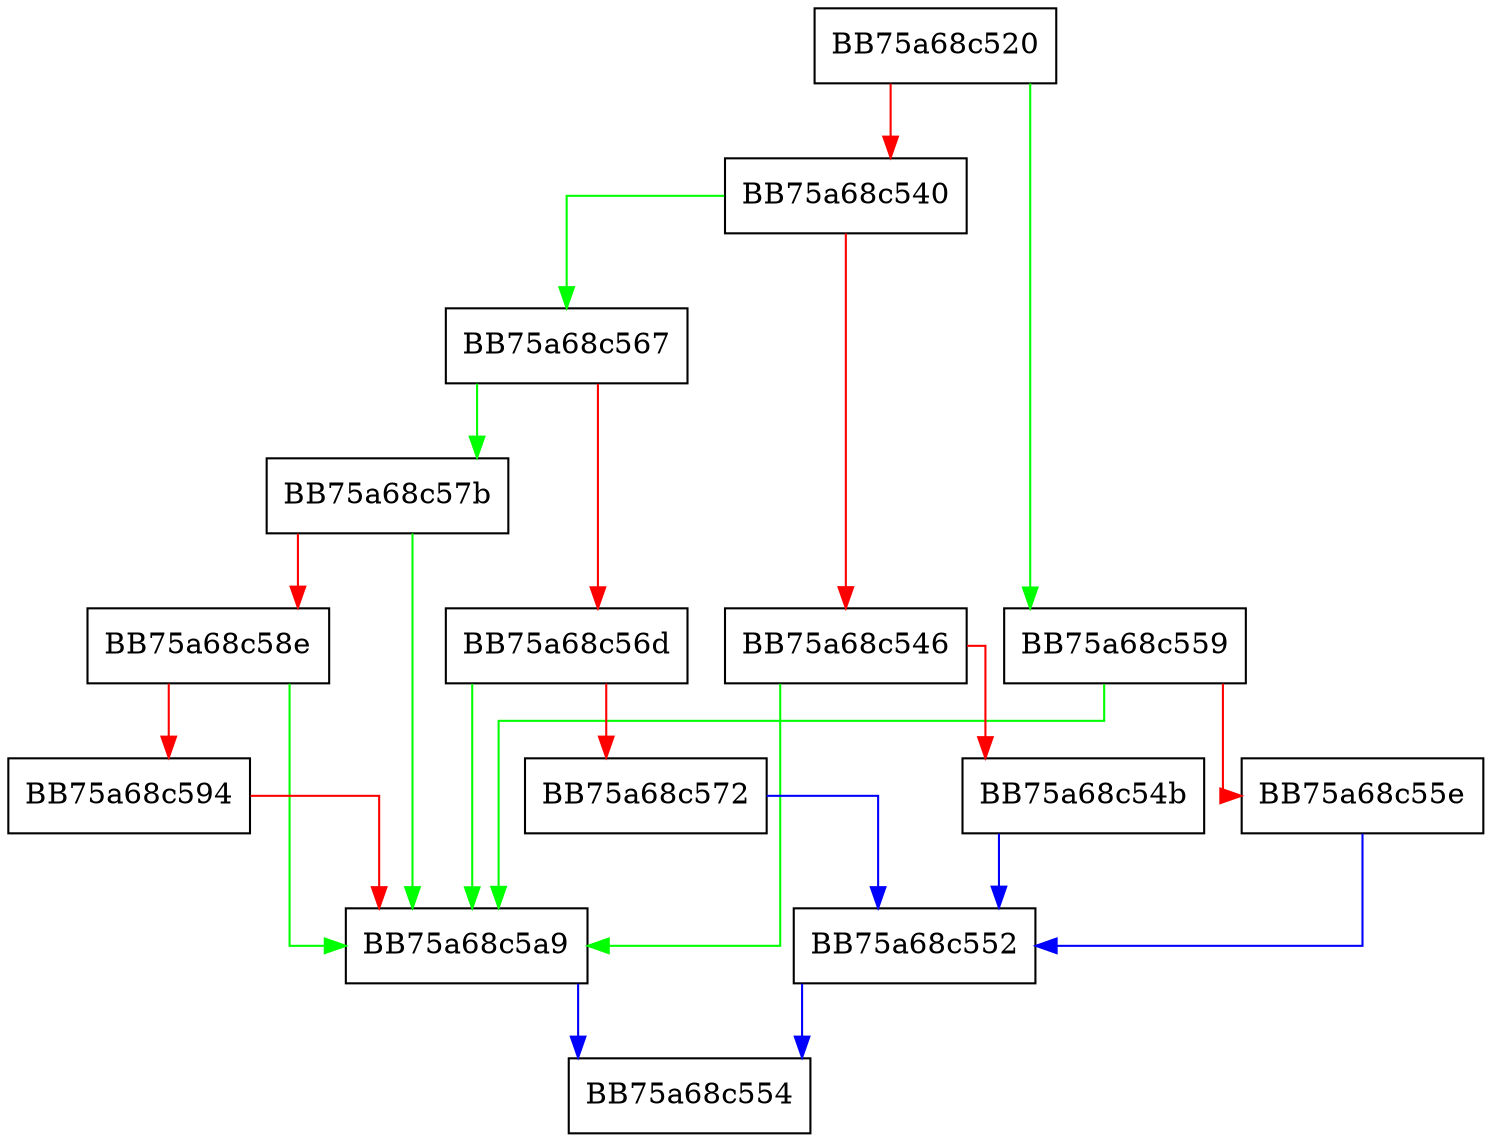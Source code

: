 digraph StartComposite {
  node [shape="box"];
  graph [splines=ortho];
  BB75a68c520 -> BB75a68c559 [color="green"];
  BB75a68c520 -> BB75a68c540 [color="red"];
  BB75a68c540 -> BB75a68c567 [color="green"];
  BB75a68c540 -> BB75a68c546 [color="red"];
  BB75a68c546 -> BB75a68c5a9 [color="green"];
  BB75a68c546 -> BB75a68c54b [color="red"];
  BB75a68c54b -> BB75a68c552 [color="blue"];
  BB75a68c552 -> BB75a68c554 [color="blue"];
  BB75a68c559 -> BB75a68c5a9 [color="green"];
  BB75a68c559 -> BB75a68c55e [color="red"];
  BB75a68c55e -> BB75a68c552 [color="blue"];
  BB75a68c567 -> BB75a68c57b [color="green"];
  BB75a68c567 -> BB75a68c56d [color="red"];
  BB75a68c56d -> BB75a68c5a9 [color="green"];
  BB75a68c56d -> BB75a68c572 [color="red"];
  BB75a68c572 -> BB75a68c552 [color="blue"];
  BB75a68c57b -> BB75a68c5a9 [color="green"];
  BB75a68c57b -> BB75a68c58e [color="red"];
  BB75a68c58e -> BB75a68c5a9 [color="green"];
  BB75a68c58e -> BB75a68c594 [color="red"];
  BB75a68c594 -> BB75a68c5a9 [color="red"];
  BB75a68c5a9 -> BB75a68c554 [color="blue"];
}